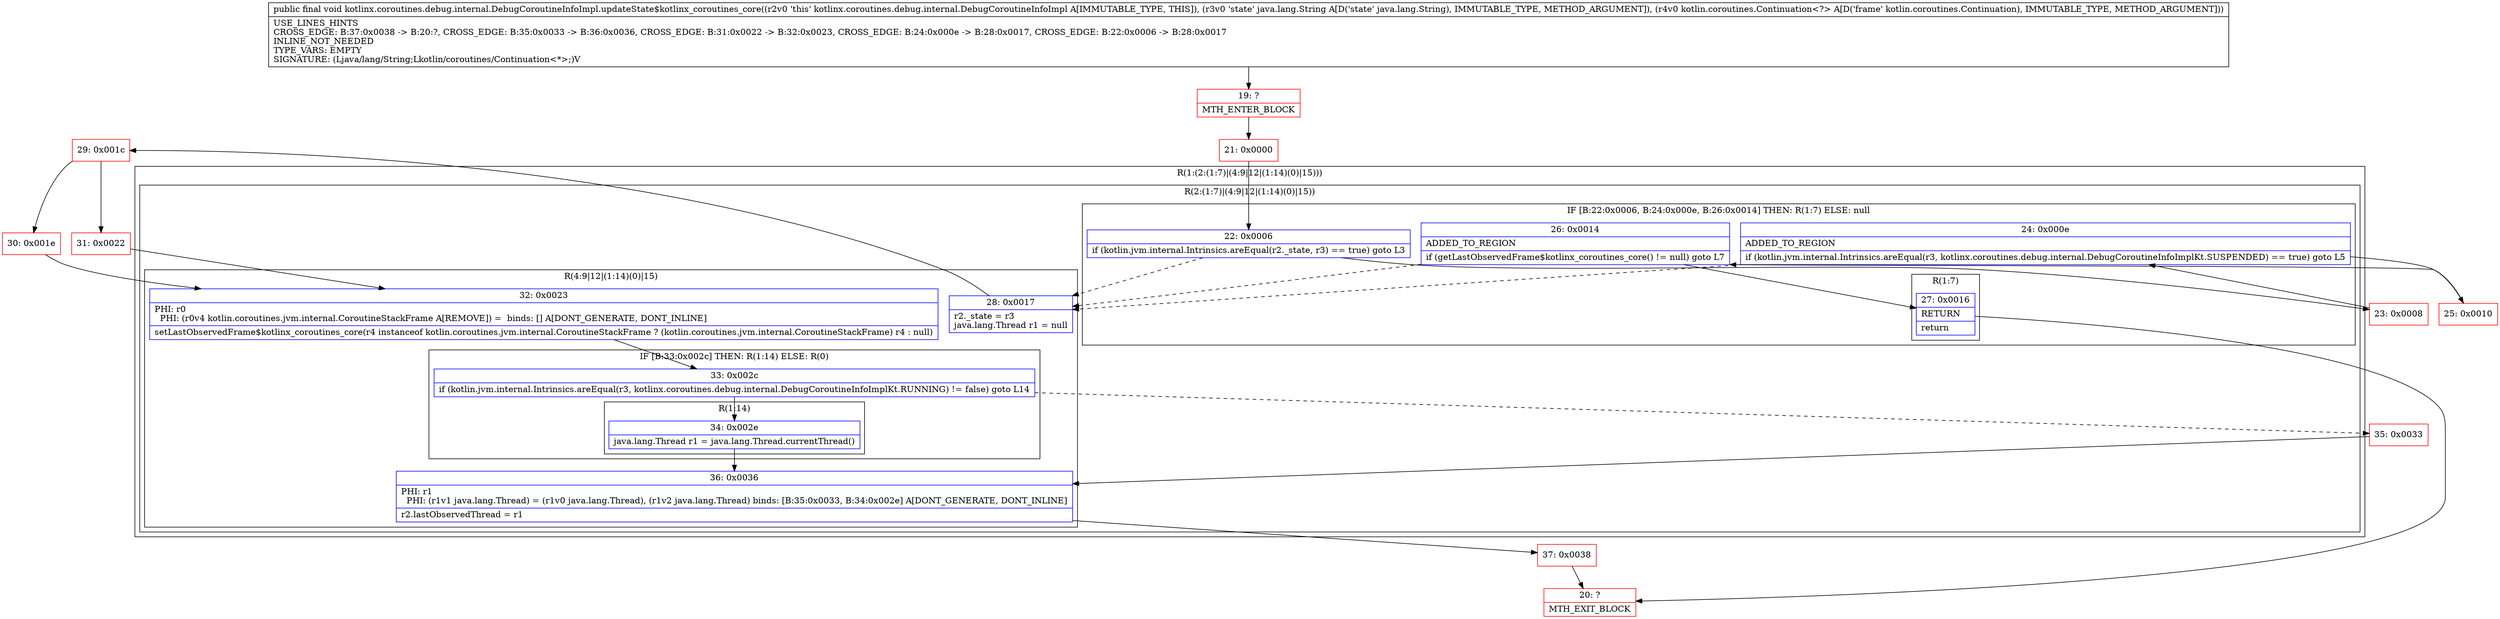 digraph "CFG forkotlinx.coroutines.debug.internal.DebugCoroutineInfoImpl.updateState$kotlinx_coroutines_core(Ljava\/lang\/String;Lkotlin\/coroutines\/Continuation;)V" {
subgraph cluster_Region_877414340 {
label = "R(1:(2:(1:7)|(4:9|12|(1:14)(0)|15)))";
node [shape=record,color=blue];
subgraph cluster_Region_683435879 {
label = "R(2:(1:7)|(4:9|12|(1:14)(0)|15))";
node [shape=record,color=blue];
subgraph cluster_IfRegion_1486353369 {
label = "IF [B:22:0x0006, B:24:0x000e, B:26:0x0014] THEN: R(1:7) ELSE: null";
node [shape=record,color=blue];
Node_22 [shape=record,label="{22\:\ 0x0006|if (kotlin.jvm.internal.Intrinsics.areEqual(r2._state, r3) == true) goto L3\l}"];
Node_24 [shape=record,label="{24\:\ 0x000e|ADDED_TO_REGION\l|if (kotlin.jvm.internal.Intrinsics.areEqual(r3, kotlinx.coroutines.debug.internal.DebugCoroutineInfoImplKt.SUSPENDED) == true) goto L5\l}"];
Node_26 [shape=record,label="{26\:\ 0x0014|ADDED_TO_REGION\l|if (getLastObservedFrame$kotlinx_coroutines_core() != null) goto L7\l}"];
subgraph cluster_Region_339640915 {
label = "R(1:7)";
node [shape=record,color=blue];
Node_27 [shape=record,label="{27\:\ 0x0016|RETURN\l|return\l}"];
}
}
subgraph cluster_Region_397080480 {
label = "R(4:9|12|(1:14)(0)|15)";
node [shape=record,color=blue];
Node_28 [shape=record,label="{28\:\ 0x0017|r2._state = r3\ljava.lang.Thread r1 = null\l}"];
Node_32 [shape=record,label="{32\:\ 0x0023|PHI: r0 \l  PHI: (r0v4 kotlin.coroutines.jvm.internal.CoroutineStackFrame A[REMOVE]) =  binds: [] A[DONT_GENERATE, DONT_INLINE]\l|setLastObservedFrame$kotlinx_coroutines_core(r4 instanceof kotlin.coroutines.jvm.internal.CoroutineStackFrame ? (kotlin.coroutines.jvm.internal.CoroutineStackFrame) r4 : null)\l}"];
subgraph cluster_IfRegion_1117422967 {
label = "IF [B:33:0x002c] THEN: R(1:14) ELSE: R(0)";
node [shape=record,color=blue];
Node_33 [shape=record,label="{33\:\ 0x002c|if (kotlin.jvm.internal.Intrinsics.areEqual(r3, kotlinx.coroutines.debug.internal.DebugCoroutineInfoImplKt.RUNNING) != false) goto L14\l}"];
subgraph cluster_Region_618873183 {
label = "R(1:14)";
node [shape=record,color=blue];
Node_34 [shape=record,label="{34\:\ 0x002e|java.lang.Thread r1 = java.lang.Thread.currentThread()\l}"];
}
subgraph cluster_Region_165041436 {
label = "R(0)";
node [shape=record,color=blue];
}
}
Node_36 [shape=record,label="{36\:\ 0x0036|PHI: r1 \l  PHI: (r1v1 java.lang.Thread) = (r1v0 java.lang.Thread), (r1v2 java.lang.Thread) binds: [B:35:0x0033, B:34:0x002e] A[DONT_GENERATE, DONT_INLINE]\l|r2.lastObservedThread = r1\l}"];
}
}
}
Node_19 [shape=record,color=red,label="{19\:\ ?|MTH_ENTER_BLOCK\l}"];
Node_21 [shape=record,color=red,label="{21\:\ 0x0000}"];
Node_23 [shape=record,color=red,label="{23\:\ 0x0008}"];
Node_25 [shape=record,color=red,label="{25\:\ 0x0010}"];
Node_20 [shape=record,color=red,label="{20\:\ ?|MTH_EXIT_BLOCK\l}"];
Node_29 [shape=record,color=red,label="{29\:\ 0x001c}"];
Node_30 [shape=record,color=red,label="{30\:\ 0x001e}"];
Node_37 [shape=record,color=red,label="{37\:\ 0x0038}"];
Node_35 [shape=record,color=red,label="{35\:\ 0x0033}"];
Node_31 [shape=record,color=red,label="{31\:\ 0x0022}"];
MethodNode[shape=record,label="{public final void kotlinx.coroutines.debug.internal.DebugCoroutineInfoImpl.updateState$kotlinx_coroutines_core((r2v0 'this' kotlinx.coroutines.debug.internal.DebugCoroutineInfoImpl A[IMMUTABLE_TYPE, THIS]), (r3v0 'state' java.lang.String A[D('state' java.lang.String), IMMUTABLE_TYPE, METHOD_ARGUMENT]), (r4v0 kotlin.coroutines.Continuation\<?\> A[D('frame' kotlin.coroutines.Continuation), IMMUTABLE_TYPE, METHOD_ARGUMENT]))  | USE_LINES_HINTS\lCROSS_EDGE: B:37:0x0038 \-\> B:20:?, CROSS_EDGE: B:35:0x0033 \-\> B:36:0x0036, CROSS_EDGE: B:31:0x0022 \-\> B:32:0x0023, CROSS_EDGE: B:24:0x000e \-\> B:28:0x0017, CROSS_EDGE: B:22:0x0006 \-\> B:28:0x0017\lINLINE_NOT_NEEDED\lTYPE_VARS: EMPTY\lSIGNATURE: (Ljava\/lang\/String;Lkotlin\/coroutines\/Continuation\<*\>;)V\l}"];
MethodNode -> Node_19;Node_22 -> Node_23;
Node_22 -> Node_28[style=dashed];
Node_24 -> Node_25;
Node_24 -> Node_28[style=dashed];
Node_26 -> Node_27;
Node_26 -> Node_28[style=dashed];
Node_27 -> Node_20;
Node_28 -> Node_29;
Node_32 -> Node_33;
Node_33 -> Node_34;
Node_33 -> Node_35[style=dashed];
Node_34 -> Node_36;
Node_36 -> Node_37;
Node_19 -> Node_21;
Node_21 -> Node_22;
Node_23 -> Node_24;
Node_25 -> Node_26;
Node_29 -> Node_30;
Node_29 -> Node_31;
Node_30 -> Node_32;
Node_37 -> Node_20;
Node_35 -> Node_36;
Node_31 -> Node_32;
}

